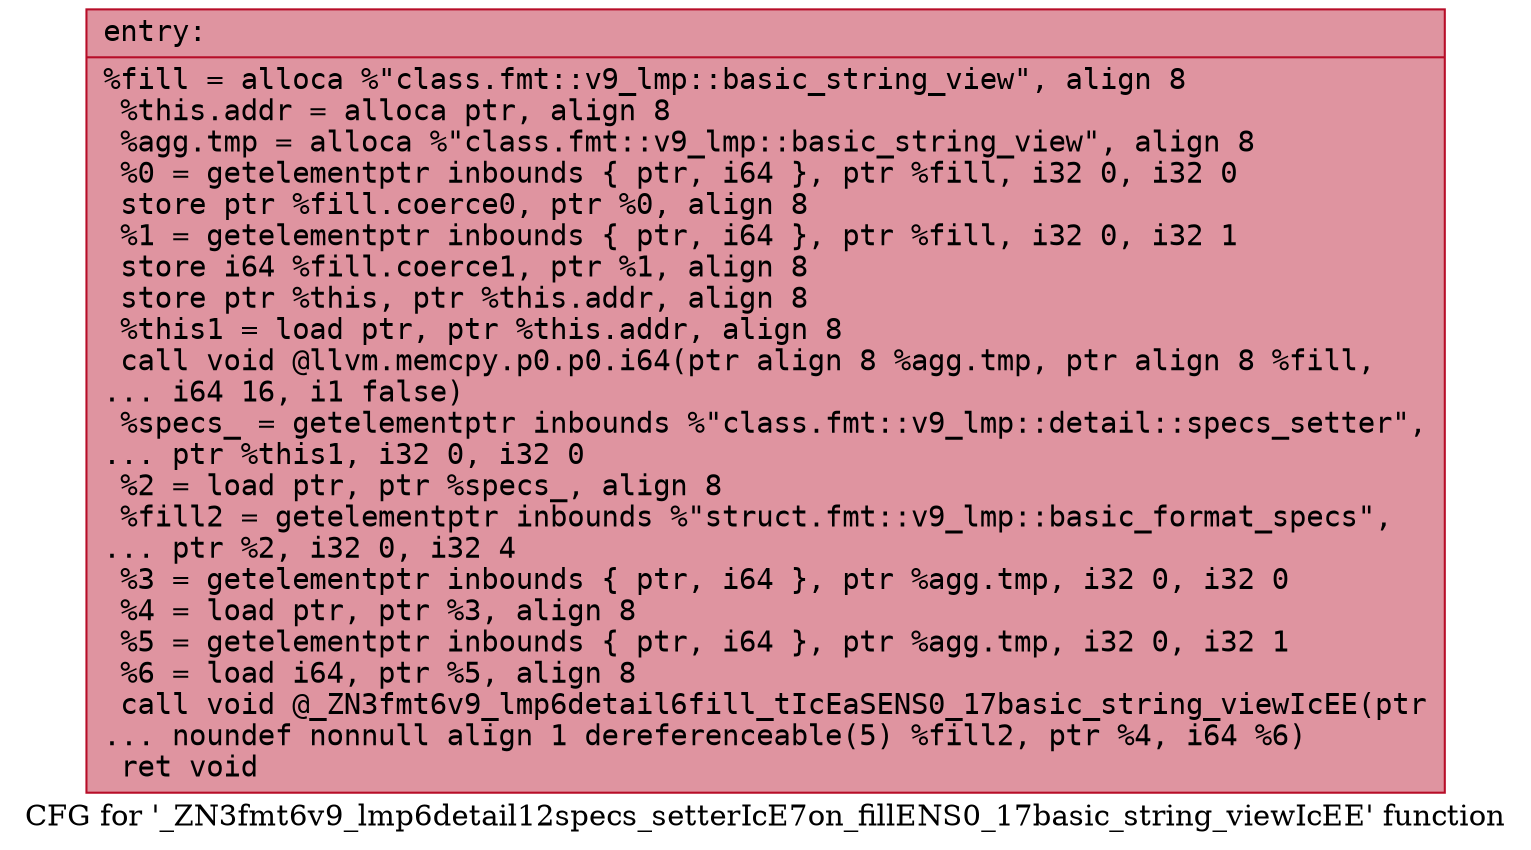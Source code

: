 digraph "CFG for '_ZN3fmt6v9_lmp6detail12specs_setterIcE7on_fillENS0_17basic_string_viewIcEE' function" {
	label="CFG for '_ZN3fmt6v9_lmp6detail12specs_setterIcE7on_fillENS0_17basic_string_viewIcEE' function";

	Node0x556bfeab49a0 [shape=record,color="#b70d28ff", style=filled, fillcolor="#b70d2870" fontname="Courier",label="{entry:\l|  %fill = alloca %\"class.fmt::v9_lmp::basic_string_view\", align 8\l  %this.addr = alloca ptr, align 8\l  %agg.tmp = alloca %\"class.fmt::v9_lmp::basic_string_view\", align 8\l  %0 = getelementptr inbounds \{ ptr, i64 \}, ptr %fill, i32 0, i32 0\l  store ptr %fill.coerce0, ptr %0, align 8\l  %1 = getelementptr inbounds \{ ptr, i64 \}, ptr %fill, i32 0, i32 1\l  store i64 %fill.coerce1, ptr %1, align 8\l  store ptr %this, ptr %this.addr, align 8\l  %this1 = load ptr, ptr %this.addr, align 8\l  call void @llvm.memcpy.p0.p0.i64(ptr align 8 %agg.tmp, ptr align 8 %fill,\l... i64 16, i1 false)\l  %specs_ = getelementptr inbounds %\"class.fmt::v9_lmp::detail::specs_setter\",\l... ptr %this1, i32 0, i32 0\l  %2 = load ptr, ptr %specs_, align 8\l  %fill2 = getelementptr inbounds %\"struct.fmt::v9_lmp::basic_format_specs\",\l... ptr %2, i32 0, i32 4\l  %3 = getelementptr inbounds \{ ptr, i64 \}, ptr %agg.tmp, i32 0, i32 0\l  %4 = load ptr, ptr %3, align 8\l  %5 = getelementptr inbounds \{ ptr, i64 \}, ptr %agg.tmp, i32 0, i32 1\l  %6 = load i64, ptr %5, align 8\l  call void @_ZN3fmt6v9_lmp6detail6fill_tIcEaSENS0_17basic_string_viewIcEE(ptr\l... noundef nonnull align 1 dereferenceable(5) %fill2, ptr %4, i64 %6)\l  ret void\l}"];
}
